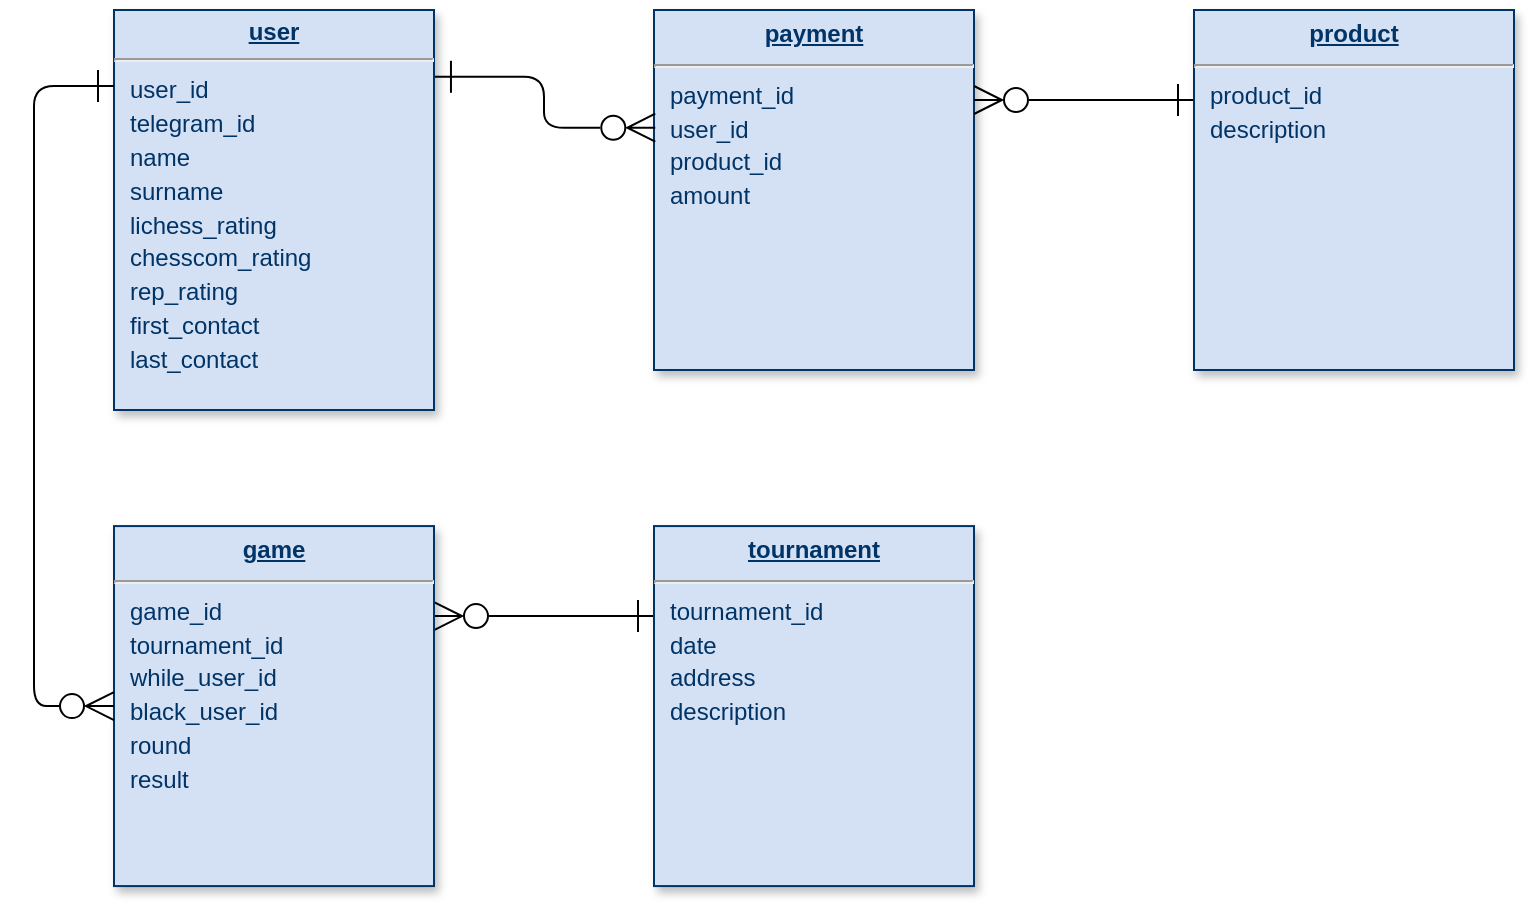 <mxfile version="25.0.3">
  <diagram name="Page-1" id="efa7a0a1-bf9b-a30e-e6df-94a7791c09e9">
    <mxGraphModel dx="1910" dy="1503" grid="1" gridSize="10" guides="1" tooltips="1" connect="1" arrows="1" fold="1" page="1" pageScale="1" pageWidth="827" pageHeight="1169" background="none" math="0" shadow="0">
      <root>
        <mxCell id="0" />
        <mxCell id="1" parent="0" />
        <mxCell id="22" value="&lt;p style=&quot;margin: 4px 0px 0px; text-align: center; text-decoration: underline; line-height: 140%;&quot;&gt;&lt;strong&gt;payment&lt;/strong&gt;&lt;/p&gt;&lt;hr&gt;&lt;p style=&quot;margin: 0px 0px 0px 8px; line-height: 140%;&quot;&gt;payment_id&lt;/p&gt;&lt;p style=&quot;margin: 0px 0px 0px 8px; line-height: 140%;&quot;&gt;user_id&lt;/p&gt;&lt;p style=&quot;margin: 0px 0px 0px 8px; line-height: 140%;&quot;&gt;product_id&lt;/p&gt;&lt;p style=&quot;margin: 0px 0px 0px 8px; line-height: 140%;&quot;&gt;amount&lt;/p&gt;" style="verticalAlign=top;align=left;overflow=fill;fontSize=12;fontFamily=Helvetica;html=1;strokeColor=#003366;shadow=1;fillColor=#D4E1F5;fontColor=#003366" parent="1" vertex="1">
          <mxGeometry x="340.0" y="50.0" width="160.0" height="180" as="geometry" />
        </mxCell>
        <mxCell id="29" value="&lt;p style=&quot;text-align: center; margin: 4px 0px 0px; text-decoration: underline;&quot;&gt;&lt;strong&gt;user&lt;/strong&gt;&lt;/p&gt;&lt;hr style=&quot;text-align: center;&quot;&gt;&lt;p style=&quot;margin: 0px 0px 0px 8px; line-height: 140%;&quot;&gt;user_id&lt;/p&gt;&lt;p style=&quot;margin: 0px 0px 0px 8px; line-height: 140%;&quot;&gt;telegram_id&lt;/p&gt;&lt;p style=&quot;margin: 0px 0px 0px 8px; line-height: 140%;&quot;&gt;name&lt;/p&gt;&lt;p style=&quot;margin: 0px 0px 0px 8px; line-height: 140%;&quot;&gt;surname&lt;/p&gt;&lt;p style=&quot;margin: 0px 0px 0px 8px; line-height: 140%;&quot;&gt;lichess_rating&lt;/p&gt;&lt;p style=&quot;margin: 0px 0px 0px 8px; line-height: 140%;&quot;&gt;chesscom_rating&lt;/p&gt;&lt;p style=&quot;margin: 0px 0px 0px 8px; line-height: 140%;&quot;&gt;rep_rating&lt;/p&gt;&lt;p style=&quot;margin: 0px 0px 0px 8px; line-height: 140%;&quot;&gt;first_contact&lt;/p&gt;&lt;p style=&quot;margin: 0px 0px 0px 8px; line-height: 140%;&quot;&gt;last_contact&lt;/p&gt;&lt;p&gt;&lt;/p&gt;" style="verticalAlign=top;align=left;overflow=fill;fontSize=12;fontFamily=Helvetica;html=1;strokeColor=#003366;shadow=1;fillColor=#D4E1F5;fontColor=#003366;rounded=0;" parent="1" vertex="1">
          <mxGeometry x="70.0" y="50.0" width="160" height="200" as="geometry" />
        </mxCell>
        <mxCell id="48" value="" style="endArrow=ERzeroToMany;endSize=12;startArrow=ERone;startSize=14;startFill=0;edgeStyle=orthogonalEdgeStyle;exitX=1.003;exitY=0.167;rounded=1;endFill=0;exitDx=0;exitDy=0;exitPerimeter=0;curved=0;entryX=0.004;entryY=0.327;entryDx=0;entryDy=0;entryPerimeter=0;" parent="1" source="29" target="22" edge="1">
          <mxGeometry x="769.36" y="450" as="geometry">
            <mxPoint x="259.36" y="-31.96" as="sourcePoint" />
            <mxPoint x="419.36" y="-31.96" as="targetPoint" />
          </mxGeometry>
        </mxCell>
        <mxCell id="5uWqrF2Foy9CV195pzKy-121" style="edgeStyle=orthogonalEdgeStyle;rounded=0;orthogonalLoop=1;jettySize=auto;html=1;exitX=0;exitY=0.25;exitDx=0;exitDy=0;entryX=1;entryY=0.25;entryDx=0;entryDy=0;endSize=12;startSize=14;endArrow=ERzeroToMany;endFill=0;startArrow=ERone;startFill=0;" edge="1" parent="1" source="5uWqrF2Foy9CV195pzKy-116" target="5uWqrF2Foy9CV195pzKy-117">
          <mxGeometry relative="1" as="geometry" />
        </mxCell>
        <mxCell id="5uWqrF2Foy9CV195pzKy-116" value="&lt;p style=&quot;margin: 4px 0px 0px; text-align: center; text-decoration: underline; line-height: 140%;&quot;&gt;&lt;strong&gt;tournament&lt;/strong&gt;&lt;/p&gt;&lt;hr&gt;&lt;p style=&quot;margin: 0px 0px 0px 8px; line-height: 140%;&quot;&gt;tournament_id&lt;/p&gt;&lt;p style=&quot;margin: 0px 0px 0px 8px; line-height: 140%;&quot;&gt;date&lt;/p&gt;&lt;p style=&quot;margin: 0px 0px 0px 8px; line-height: 140%;&quot;&gt;address&lt;/p&gt;&lt;p style=&quot;margin: 0px 0px 0px 8px; line-height: 140%;&quot;&gt;description&lt;/p&gt;" style="verticalAlign=top;align=left;overflow=fill;fontSize=12;fontFamily=Helvetica;html=1;strokeColor=#003366;shadow=1;fillColor=#D4E1F5;fontColor=#003366" vertex="1" parent="1">
          <mxGeometry x="340.0" y="308.04" width="160.0" height="180" as="geometry" />
        </mxCell>
        <mxCell id="5uWqrF2Foy9CV195pzKy-117" value="&lt;p style=&quot;margin: 4px 0px 0px; text-align: center; text-decoration: underline; line-height: 140%;&quot;&gt;&lt;b&gt;game&lt;/b&gt;&lt;/p&gt;&lt;hr&gt;&lt;p style=&quot;margin: 0px 0px 0px 8px; line-height: 140%;&quot;&gt;game_id&lt;/p&gt;&lt;p style=&quot;margin: 0px 0px 0px 8px; line-height: 140%;&quot;&gt;tournament_id&lt;/p&gt;&lt;p style=&quot;margin: 0px 0px 0px 8px; line-height: 140%;&quot;&gt;while_user_id&lt;/p&gt;&lt;p style=&quot;margin: 0px 0px 0px 8px; line-height: 140%;&quot;&gt;black_user_id&lt;/p&gt;&lt;p style=&quot;margin: 0px 0px 0px 8px; line-height: 140%;&quot;&gt;round&lt;/p&gt;&lt;p style=&quot;margin: 0px 0px 0px 8px; line-height: 140%;&quot;&gt;result&lt;/p&gt;&lt;p style=&quot;margin: 0px 0px 0px 8px; line-height: 140%;&quot;&gt;&lt;br&gt;&lt;/p&gt;" style="verticalAlign=top;align=left;overflow=fill;fontSize=12;fontFamily=Helvetica;html=1;strokeColor=#003366;shadow=1;fillColor=#D4E1F5;fontColor=#003366" vertex="1" parent="1">
          <mxGeometry x="70.0" y="308.04" width="160.0" height="180" as="geometry" />
        </mxCell>
        <mxCell id="5uWqrF2Foy9CV195pzKy-120" style="edgeStyle=orthogonalEdgeStyle;rounded=1;orthogonalLoop=1;jettySize=auto;html=1;curved=0;startArrow=ERone;startFill=0;endSize=12;startSize=14;endArrow=ERzeroToMany;endFill=0;" edge="1" parent="1">
          <mxGeometry relative="1" as="geometry">
            <mxPoint x="70" y="88.04" as="sourcePoint" />
            <mxPoint x="70" y="398.04" as="targetPoint" />
            <Array as="points">
              <mxPoint x="30" y="88.04" />
              <mxPoint x="30" y="398.04" />
              <mxPoint x="70" y="398.04" />
            </Array>
          </mxGeometry>
        </mxCell>
        <mxCell id="5uWqrF2Foy9CV195pzKy-123" style="edgeStyle=orthogonalEdgeStyle;rounded=0;orthogonalLoop=1;jettySize=auto;html=1;exitX=0;exitY=0.25;exitDx=0;exitDy=0;entryX=1;entryY=0.25;entryDx=0;entryDy=0;startArrow=ERone;startFill=0;endSize=12;startSize=14;endArrow=ERzeroToMany;endFill=0;" edge="1" parent="1" source="5uWqrF2Foy9CV195pzKy-122" target="22">
          <mxGeometry relative="1" as="geometry" />
        </mxCell>
        <mxCell id="5uWqrF2Foy9CV195pzKy-122" value="&lt;p style=&quot;margin: 4px 0px 0px; text-align: center; text-decoration: underline; line-height: 140%;&quot;&gt;&lt;strong&gt;product&lt;/strong&gt;&lt;/p&gt;&lt;hr&gt;&lt;p style=&quot;margin: 0px 0px 0px 8px; line-height: 140%;&quot;&gt;product_id&lt;/p&gt;&lt;p style=&quot;margin: 0px 0px 0px 8px; line-height: 140%;&quot;&gt;description&lt;/p&gt;" style="verticalAlign=top;align=left;overflow=fill;fontSize=12;fontFamily=Helvetica;html=1;strokeColor=#003366;shadow=1;fillColor=#D4E1F5;fontColor=#003366" vertex="1" parent="1">
          <mxGeometry x="610" y="50.0" width="160.0" height="180" as="geometry" />
        </mxCell>
      </root>
    </mxGraphModel>
  </diagram>
</mxfile>
